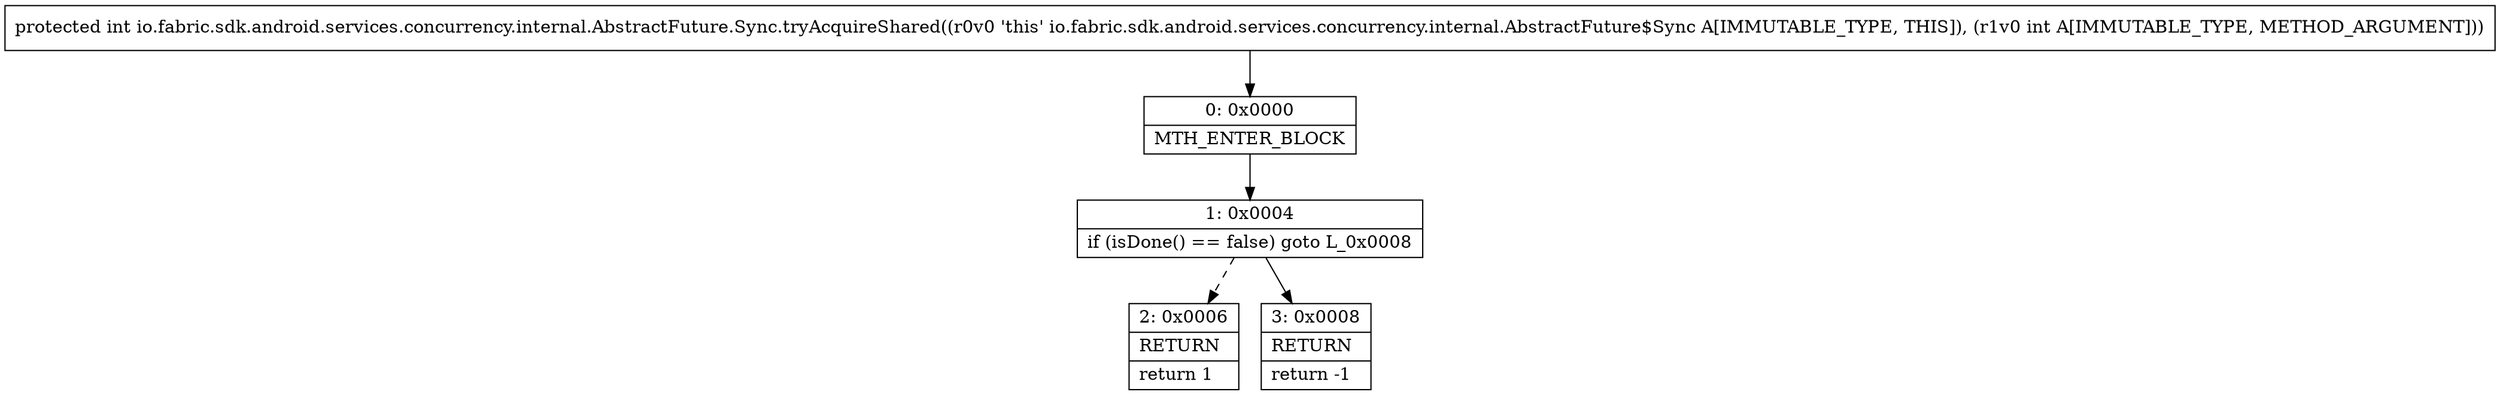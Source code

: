 digraph "CFG forio.fabric.sdk.android.services.concurrency.internal.AbstractFuture.Sync.tryAcquireShared(I)I" {
Node_0 [shape=record,label="{0\:\ 0x0000|MTH_ENTER_BLOCK\l}"];
Node_1 [shape=record,label="{1\:\ 0x0004|if (isDone() == false) goto L_0x0008\l}"];
Node_2 [shape=record,label="{2\:\ 0x0006|RETURN\l|return 1\l}"];
Node_3 [shape=record,label="{3\:\ 0x0008|RETURN\l|return \-1\l}"];
MethodNode[shape=record,label="{protected int io.fabric.sdk.android.services.concurrency.internal.AbstractFuture.Sync.tryAcquireShared((r0v0 'this' io.fabric.sdk.android.services.concurrency.internal.AbstractFuture$Sync A[IMMUTABLE_TYPE, THIS]), (r1v0 int A[IMMUTABLE_TYPE, METHOD_ARGUMENT])) }"];
MethodNode -> Node_0;
Node_0 -> Node_1;
Node_1 -> Node_2[style=dashed];
Node_1 -> Node_3;
}


